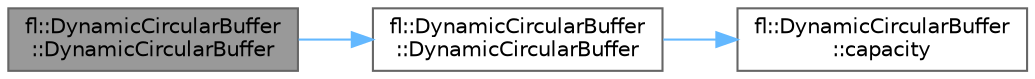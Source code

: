digraph "fl::DynamicCircularBuffer::DynamicCircularBuffer"
{
 // INTERACTIVE_SVG=YES
 // LATEX_PDF_SIZE
  bgcolor="transparent";
  edge [fontname=Helvetica,fontsize=10,labelfontname=Helvetica,labelfontsize=10];
  node [fontname=Helvetica,fontsize=10,shape=box,height=0.2,width=0.4];
  rankdir="LR";
  Node1 [id="Node000001",label="fl::DynamicCircularBuffer\l::DynamicCircularBuffer",height=0.2,width=0.4,color="gray40", fillcolor="grey60", style="filled", fontcolor="black",tooltip=" "];
  Node1 -> Node2 [id="edge1_Node000001_Node000002",color="steelblue1",style="solid",tooltip=" "];
  Node2 [id="Node000002",label="fl::DynamicCircularBuffer\l::DynamicCircularBuffer",height=0.2,width=0.4,color="grey40", fillcolor="white", style="filled",URL="$d0/d56/classfl_1_1_dynamic_circular_buffer_adf10e650b56e9c7a7a5a6ef5e142a659.html#adf10e650b56e9c7a7a5a6ef5e142a659",tooltip=" "];
  Node2 -> Node3 [id="edge2_Node000002_Node000003",color="steelblue1",style="solid",tooltip=" "];
  Node3 [id="Node000003",label="fl::DynamicCircularBuffer\l::capacity",height=0.2,width=0.4,color="grey40", fillcolor="white", style="filled",URL="$d0/d56/classfl_1_1_dynamic_circular_buffer_acb45615bf04b532f92433c7ed8769b0d.html#acb45615bf04b532f92433c7ed8769b0d",tooltip=" "];
}
